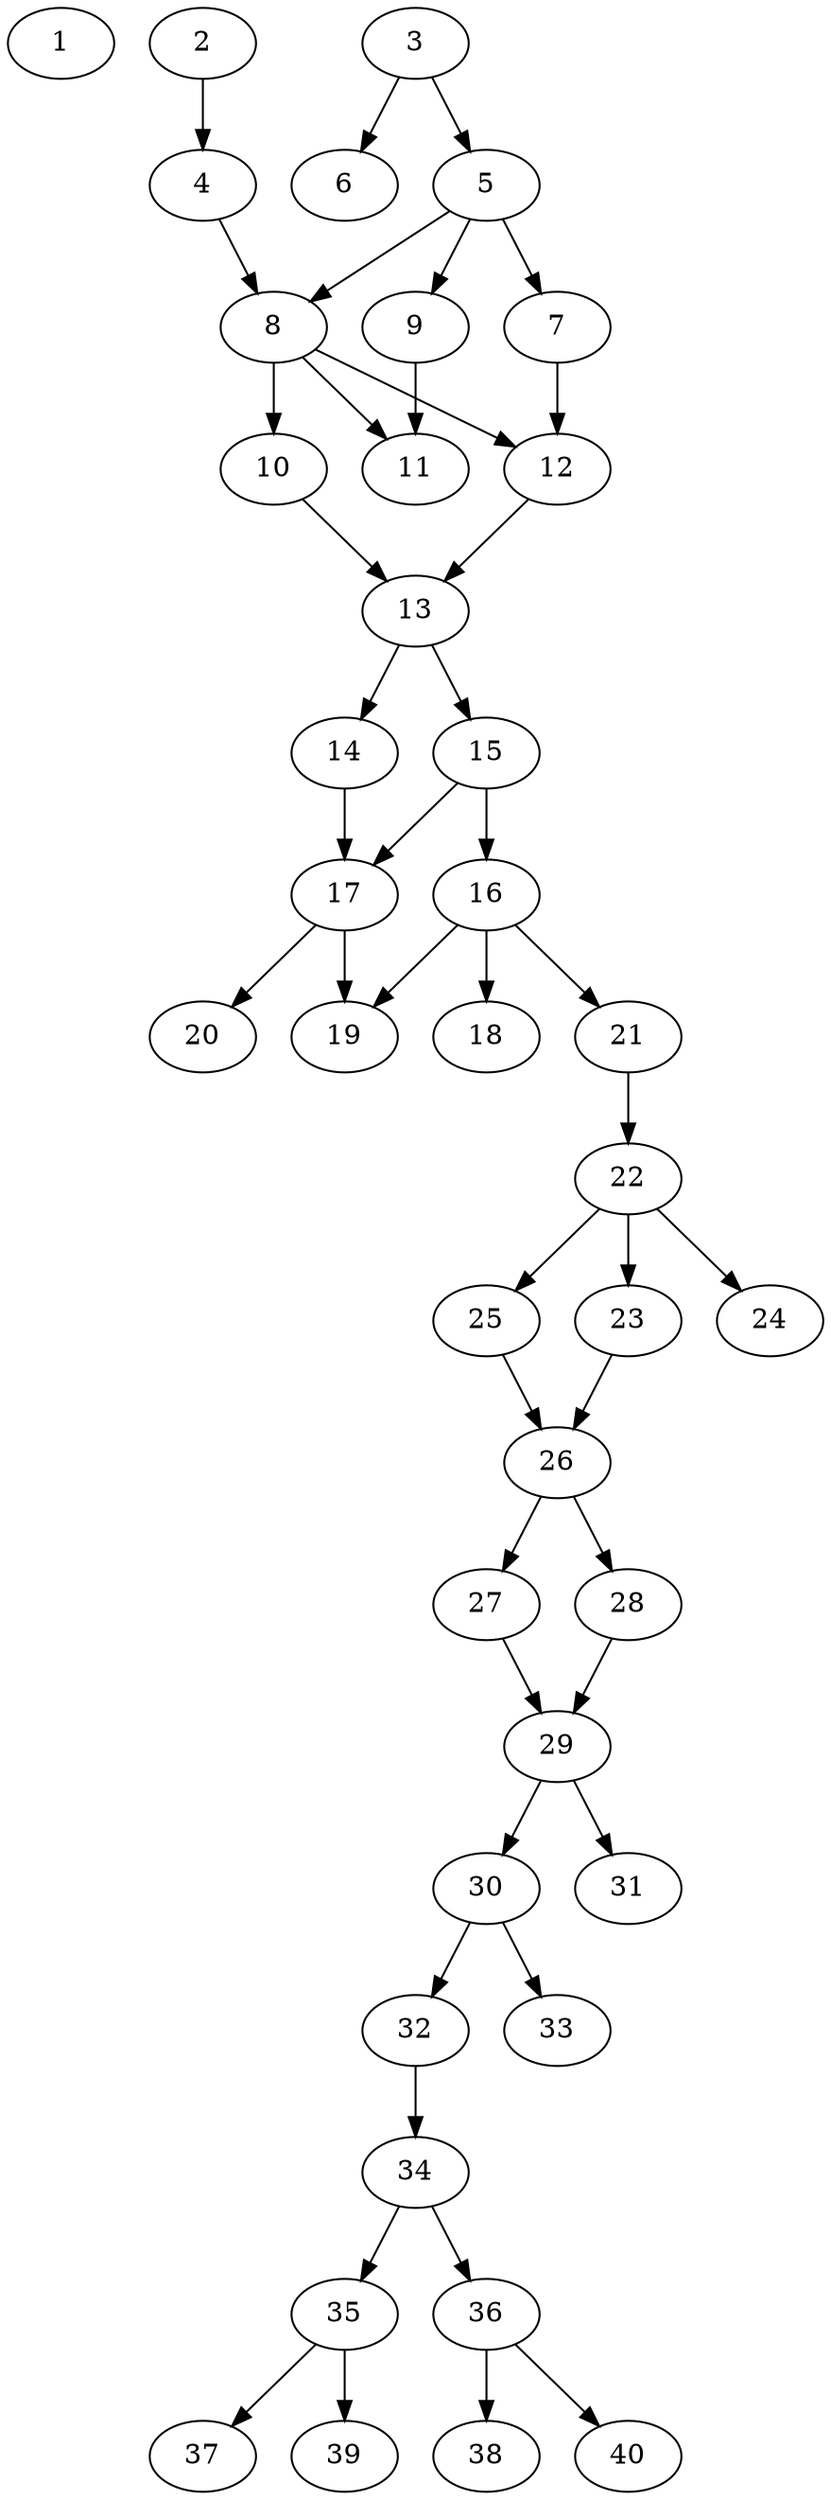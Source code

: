 // DAG automatically generated by daggen at Thu Oct  3 14:06:49 2019
// ./daggen --dot -n 40 --ccr 0.3 --fat 0.3 --regular 0.5 --density 0.6 --mindata 5242880 --maxdata 52428800 
digraph G {
  1 [size="91077973", alpha="0.12", expect_size="27323392"] 
  2 [size="82711893", alpha="0.04", expect_size="24813568"] 
  2 -> 4 [size ="24813568"]
  3 [size="28105387", alpha="0.12", expect_size="8431616"] 
  3 -> 5 [size ="8431616"]
  3 -> 6 [size ="8431616"]
  4 [size="67444053", alpha="0.09", expect_size="20233216"] 
  4 -> 8 [size ="20233216"]
  5 [size="166253227", alpha="0.04", expect_size="49875968"] 
  5 -> 7 [size ="49875968"]
  5 -> 8 [size ="49875968"]
  5 -> 9 [size ="49875968"]
  6 [size="96645120", alpha="0.05", expect_size="28993536"] 
  7 [size="126743893", alpha="0.02", expect_size="38023168"] 
  7 -> 12 [size ="38023168"]
  8 [size="151121920", alpha="0.03", expect_size="45336576"] 
  8 -> 10 [size ="45336576"]
  8 -> 11 [size ="45336576"]
  8 -> 12 [size ="45336576"]
  9 [size="67399680", alpha="0.08", expect_size="20219904"] 
  9 -> 11 [size ="20219904"]
  10 [size="104953173", alpha="0.16", expect_size="31485952"] 
  10 -> 13 [size ="31485952"]
  11 [size="85149013", alpha="0.16", expect_size="25544704"] 
  12 [size="25395200", alpha="0.19", expect_size="7618560"] 
  12 -> 13 [size ="7618560"]
  13 [size="53623467", alpha="0.11", expect_size="16087040"] 
  13 -> 14 [size ="16087040"]
  13 -> 15 [size ="16087040"]
  14 [size="146029227", alpha="0.10", expect_size="43808768"] 
  14 -> 17 [size ="43808768"]
  15 [size="58760533", alpha="0.01", expect_size="17628160"] 
  15 -> 16 [size ="17628160"]
  15 -> 17 [size ="17628160"]
  16 [size="91422720", alpha="0.05", expect_size="27426816"] 
  16 -> 18 [size ="27426816"]
  16 -> 19 [size ="27426816"]
  16 -> 21 [size ="27426816"]
  17 [size="127860053", alpha="0.17", expect_size="38358016"] 
  17 -> 19 [size ="38358016"]
  17 -> 20 [size ="38358016"]
  18 [size="146247680", alpha="0.19", expect_size="43874304"] 
  19 [size="168540160", alpha="0.03", expect_size="50562048"] 
  20 [size="76718080", alpha="0.08", expect_size="23015424"] 
  21 [size="44868267", alpha="0.03", expect_size="13460480"] 
  21 -> 22 [size ="13460480"]
  22 [size="167297707", alpha="0.06", expect_size="50189312"] 
  22 -> 23 [size ="50189312"]
  22 -> 24 [size ="50189312"]
  22 -> 25 [size ="50189312"]
  23 [size="160040960", alpha="0.11", expect_size="48012288"] 
  23 -> 26 [size ="48012288"]
  24 [size="92313600", alpha="0.02", expect_size="27694080"] 
  25 [size="167980373", alpha="0.12", expect_size="50394112"] 
  25 -> 26 [size ="50394112"]
  26 [size="173206187", alpha="0.12", expect_size="51961856"] 
  26 -> 27 [size ="51961856"]
  26 -> 28 [size ="51961856"]
  27 [size="55746560", alpha="0.05", expect_size="16723968"] 
  27 -> 29 [size ="16723968"]
  28 [size="32191147", alpha="0.16", expect_size="9657344"] 
  28 -> 29 [size ="9657344"]
  29 [size="24903680", alpha="0.13", expect_size="7471104"] 
  29 -> 30 [size ="7471104"]
  29 -> 31 [size ="7471104"]
  30 [size="45943467", alpha="0.02", expect_size="13783040"] 
  30 -> 32 [size ="13783040"]
  30 -> 33 [size ="13783040"]
  31 [size="110708053", alpha="0.18", expect_size="33212416"] 
  32 [size="135509333", alpha="0.16", expect_size="40652800"] 
  32 -> 34 [size ="40652800"]
  33 [size="28303360", alpha="0.19", expect_size="8491008"] 
  34 [size="114292053", alpha="0.18", expect_size="34287616"] 
  34 -> 35 [size ="34287616"]
  34 -> 36 [size ="34287616"]
  35 [size="128870400", alpha="0.02", expect_size="38661120"] 
  35 -> 37 [size ="38661120"]
  35 -> 39 [size ="38661120"]
  36 [size="63532373", alpha="0.15", expect_size="19059712"] 
  36 -> 38 [size ="19059712"]
  36 -> 40 [size ="19059712"]
  37 [size="154729813", alpha="0.03", expect_size="46418944"] 
  38 [size="39874560", alpha="0.07", expect_size="11962368"] 
  39 [size="167185067", alpha="0.10", expect_size="50155520"] 
  40 [size="114728960", alpha="0.00", expect_size="34418688"] 
}
